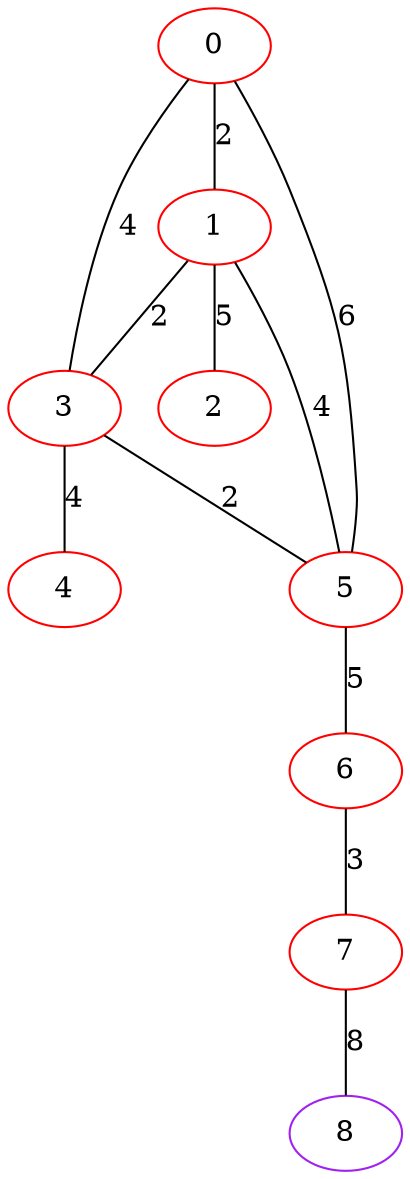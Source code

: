 graph "" {
0 [color=red, weight=1];
1 [color=red, weight=1];
2 [color=red, weight=1];
3 [color=red, weight=1];
4 [color=red, weight=1];
5 [color=red, weight=1];
6 [color=red, weight=1];
7 [color=red, weight=1];
8 [color=purple, weight=4];
0 -- 1  [key=0, label=2];
0 -- 3  [key=0, label=4];
0 -- 5  [key=0, label=6];
1 -- 2  [key=0, label=5];
1 -- 3  [key=0, label=2];
1 -- 5  [key=0, label=4];
3 -- 4  [key=0, label=4];
3 -- 5  [key=0, label=2];
5 -- 6  [key=0, label=5];
6 -- 7  [key=0, label=3];
7 -- 8  [key=0, label=8];
}
